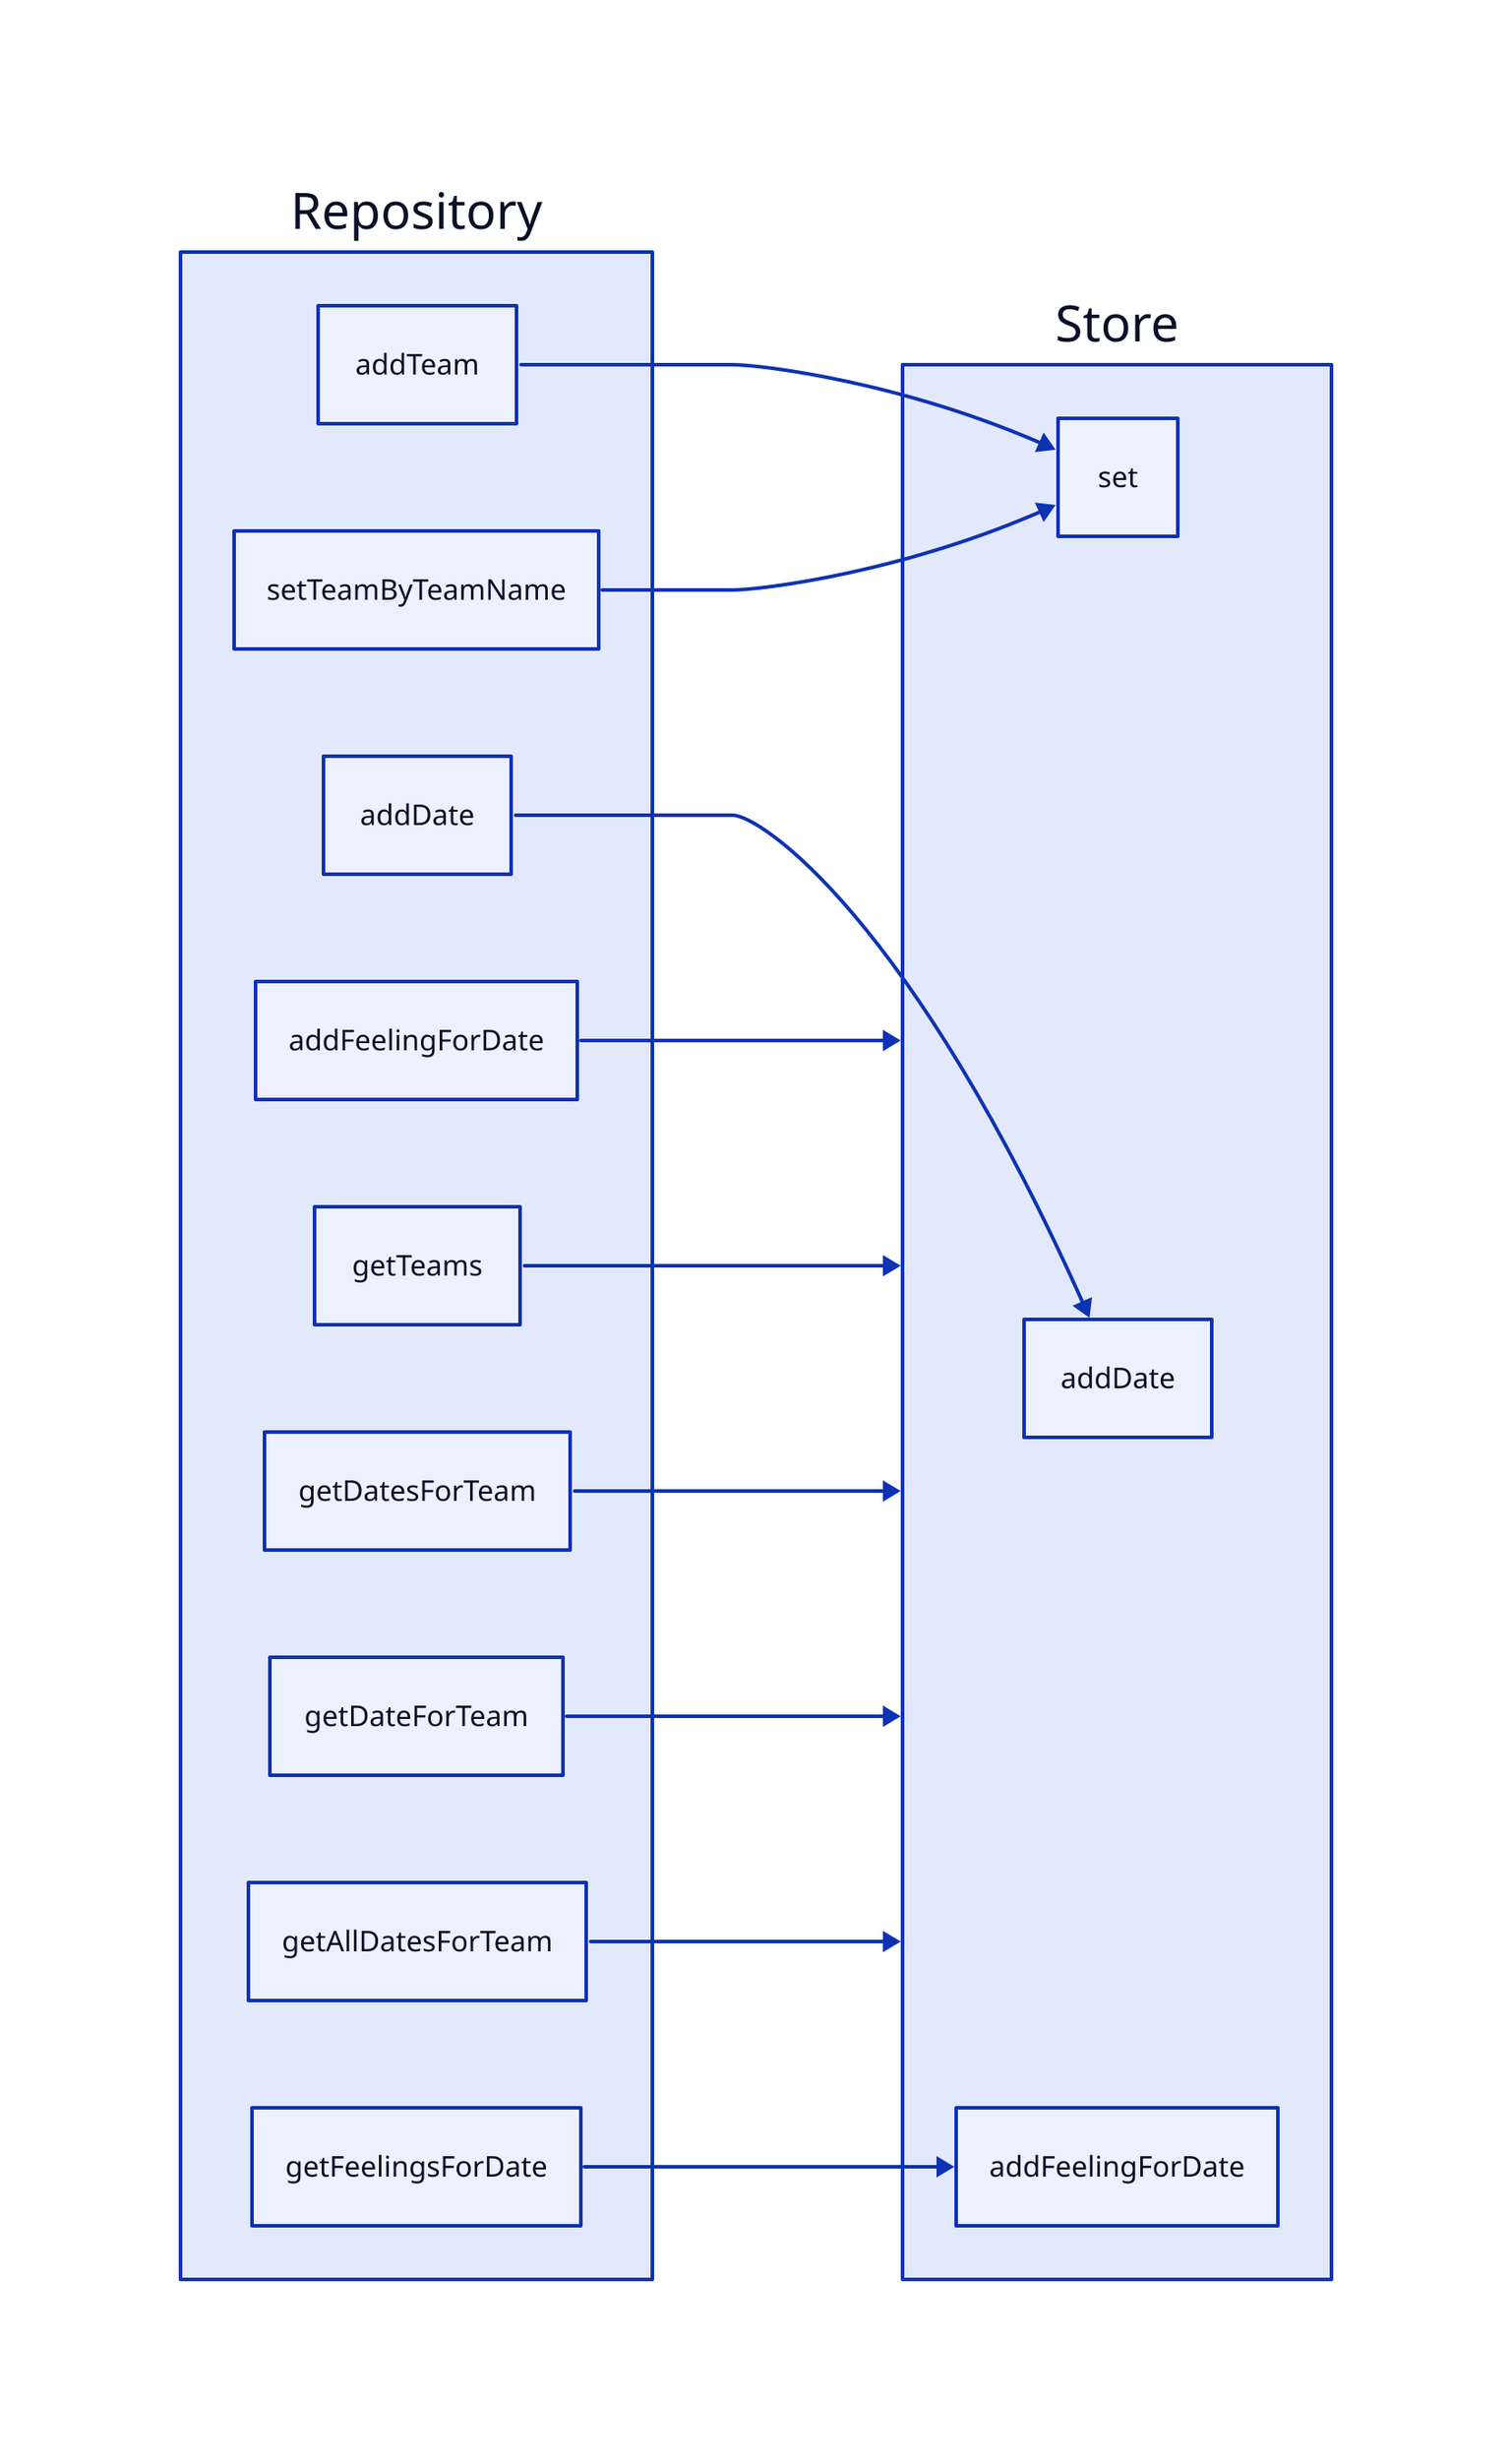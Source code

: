 direction: right

Repository.addTeam -> Store.set
Repository.addDate -> Store.addDate
Repository.addFeelingForDate -> Store
Repository.setTeamByTeamName -> Store.set
Repository.getTeams -> Store
Repository.getDatesForTeam -> Store
Repository.getFeelingsForDate -> Store.addFeelingForDate
Repository.getDateForTeam -> Store
Repository.getAllDatesForTeam -> Store
